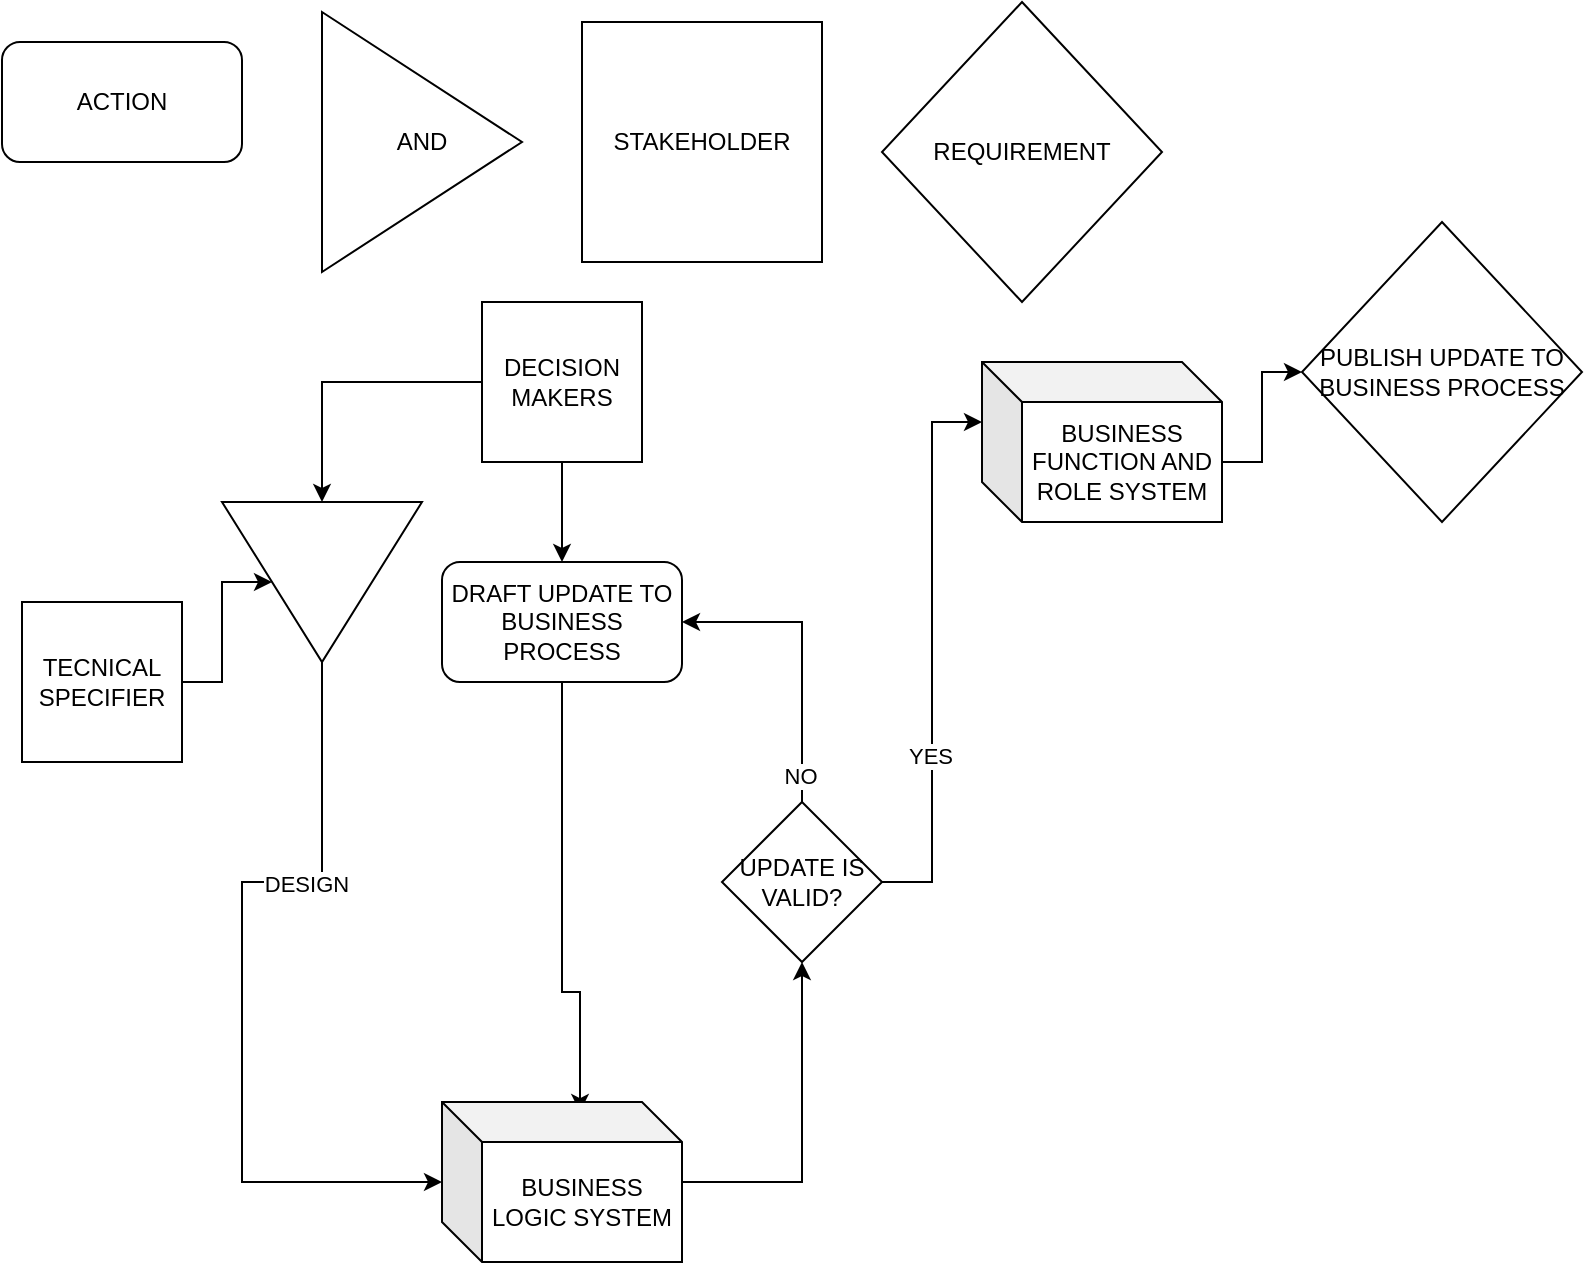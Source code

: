 <mxfile version="26.0.13">
  <diagram name="Page-1" id="eoYILXtiDryGhFgSP40y">
    <mxGraphModel dx="753" dy="747" grid="1" gridSize="10" guides="1" tooltips="1" connect="1" arrows="1" fold="1" page="1" pageScale="1" pageWidth="850" pageHeight="1100" math="0" shadow="0">
      <root>
        <mxCell id="0" />
        <mxCell id="1" parent="0" />
        <mxCell id="UF1oXurXcwA-S5_GXWtf-2" value="PUBLISH UPDATE TO BUSINESS PROCESS" style="rhombus;whiteSpace=wrap;html=1;" parent="1" vertex="1">
          <mxGeometry x="680" y="120" width="140" height="150" as="geometry" />
        </mxCell>
        <mxCell id="UF1oXurXcwA-S5_GXWtf-13" style="edgeStyle=orthogonalEdgeStyle;rounded=0;orthogonalLoop=1;jettySize=auto;html=1;entryX=0;entryY=0.5;entryDx=0;entryDy=0;exitX=0;exitY=0;exitDx=120;exitDy=50;exitPerimeter=0;" parent="1" source="2-WqegVorzTmvErHff-t-20" target="UF1oXurXcwA-S5_GXWtf-2" edge="1">
          <mxGeometry relative="1" as="geometry">
            <mxPoint x="530" y="310" as="sourcePoint" />
          </mxGeometry>
        </mxCell>
        <mxCell id="UF1oXurXcwA-S5_GXWtf-17" style="edgeStyle=orthogonalEdgeStyle;rounded=0;orthogonalLoop=1;jettySize=auto;html=1;entryX=0.5;entryY=0;entryDx=0;entryDy=0;" parent="1" source="UF1oXurXcwA-S5_GXWtf-14" target="UF1oXurXcwA-S5_GXWtf-16" edge="1">
          <mxGeometry relative="1" as="geometry" />
        </mxCell>
        <mxCell id="2-WqegVorzTmvErHff-t-7" style="edgeStyle=orthogonalEdgeStyle;rounded=0;orthogonalLoop=1;jettySize=auto;html=1;entryX=0;entryY=0.5;entryDx=0;entryDy=0;" edge="1" parent="1" source="UF1oXurXcwA-S5_GXWtf-14" target="2-WqegVorzTmvErHff-t-8">
          <mxGeometry relative="1" as="geometry">
            <mxPoint x="210" y="280" as="targetPoint" />
          </mxGeometry>
        </mxCell>
        <mxCell id="UF1oXurXcwA-S5_GXWtf-14" value="DECISION MAKERS" style="whiteSpace=wrap;html=1;aspect=fixed;" parent="1" vertex="1">
          <mxGeometry x="270" y="160" width="80" height="80" as="geometry" />
        </mxCell>
        <mxCell id="UF1oXurXcwA-S5_GXWtf-20" style="edgeStyle=orthogonalEdgeStyle;rounded=0;orthogonalLoop=1;jettySize=auto;html=1;entryX=0.575;entryY=0.063;entryDx=0;entryDy=0;entryPerimeter=0;" parent="1" source="UF1oXurXcwA-S5_GXWtf-16" target="2-WqegVorzTmvErHff-t-17" edge="1">
          <mxGeometry relative="1" as="geometry">
            <mxPoint x="310" y="410" as="targetPoint" />
            <Array as="points">
              <mxPoint x="310" y="505" />
              <mxPoint x="319" y="505" />
            </Array>
          </mxGeometry>
        </mxCell>
        <mxCell id="UF1oXurXcwA-S5_GXWtf-16" value="DRAFT UPDATE TO BUSINESS PROCESS" style="rounded=1;whiteSpace=wrap;html=1;" parent="1" vertex="1">
          <mxGeometry x="250" y="290" width="120" height="60" as="geometry" />
        </mxCell>
        <mxCell id="UF1oXurXcwA-S5_GXWtf-24" style="edgeStyle=orthogonalEdgeStyle;rounded=0;orthogonalLoop=1;jettySize=auto;html=1;entryX=1;entryY=0.5;entryDx=0;entryDy=0;exitX=0.563;exitY=0.1;exitDx=0;exitDy=0;exitPerimeter=0;" parent="1" source="UF1oXurXcwA-S5_GXWtf-25" target="UF1oXurXcwA-S5_GXWtf-16" edge="1">
          <mxGeometry relative="1" as="geometry">
            <mxPoint x="420" y="530" as="sourcePoint" />
            <Array as="points">
              <mxPoint x="430" y="418" />
              <mxPoint x="430" y="320" />
            </Array>
          </mxGeometry>
        </mxCell>
        <mxCell id="UF1oXurXcwA-S5_GXWtf-27" value="NO" style="edgeLabel;html=1;align=center;verticalAlign=middle;resizable=0;points=[];" parent="UF1oXurXcwA-S5_GXWtf-24" vertex="1" connectable="0">
          <mxGeometry x="-0.678" y="1" relative="1" as="geometry">
            <mxPoint as="offset" />
          </mxGeometry>
        </mxCell>
        <mxCell id="UF1oXurXcwA-S5_GXWtf-26" style="edgeStyle=orthogonalEdgeStyle;rounded=0;orthogonalLoop=1;jettySize=auto;html=1;entryX=0;entryY=0;entryDx=0;entryDy=30;exitX=1;exitY=0.5;exitDx=0;exitDy=0;entryPerimeter=0;" parent="1" source="UF1oXurXcwA-S5_GXWtf-25" target="2-WqegVorzTmvErHff-t-20" edge="1">
          <mxGeometry relative="1" as="geometry">
            <mxPoint x="490" y="350" as="targetPoint" />
          </mxGeometry>
        </mxCell>
        <mxCell id="UF1oXurXcwA-S5_GXWtf-28" value="YES" style="edgeLabel;html=1;align=center;verticalAlign=middle;resizable=0;points=[];" parent="UF1oXurXcwA-S5_GXWtf-26" vertex="1" connectable="0">
          <mxGeometry x="-0.373" y="1" relative="1" as="geometry">
            <mxPoint as="offset" />
          </mxGeometry>
        </mxCell>
        <mxCell id="UF1oXurXcwA-S5_GXWtf-25" value="UPDATE IS VALID?" style="rhombus;whiteSpace=wrap;html=1;" parent="1" vertex="1">
          <mxGeometry x="390" y="410" width="80" height="80" as="geometry" />
        </mxCell>
        <mxCell id="2-WqegVorzTmvErHff-t-2" style="edgeStyle=orthogonalEdgeStyle;rounded=0;orthogonalLoop=1;jettySize=auto;html=1;entryX=0.5;entryY=1;entryDx=0;entryDy=0;" edge="1" parent="1" source="2-WqegVorzTmvErHff-t-1" target="2-WqegVorzTmvErHff-t-8">
          <mxGeometry relative="1" as="geometry" />
        </mxCell>
        <mxCell id="2-WqegVorzTmvErHff-t-1" value="TECNICAL SPECIFIER" style="whiteSpace=wrap;html=1;aspect=fixed;" vertex="1" parent="1">
          <mxGeometry x="40" y="310" width="80" height="80" as="geometry" />
        </mxCell>
        <mxCell id="2-WqegVorzTmvErHff-t-11" style="edgeStyle=orthogonalEdgeStyle;rounded=0;orthogonalLoop=1;jettySize=auto;html=1;" edge="1" parent="1" source="2-WqegVorzTmvErHff-t-8" target="2-WqegVorzTmvErHff-t-17">
          <mxGeometry relative="1" as="geometry">
            <mxPoint x="270" y="450" as="targetPoint" />
            <Array as="points">
              <mxPoint x="190" y="450" />
              <mxPoint x="150" y="450" />
            </Array>
          </mxGeometry>
        </mxCell>
        <mxCell id="2-WqegVorzTmvErHff-t-19" value="DESIGN" style="edgeLabel;html=1;align=center;verticalAlign=middle;resizable=0;points=[];" vertex="1" connectable="0" parent="2-WqegVorzTmvErHff-t-11">
          <mxGeometry x="-0.41" y="1" relative="1" as="geometry">
            <mxPoint as="offset" />
          </mxGeometry>
        </mxCell>
        <mxCell id="2-WqegVorzTmvErHff-t-8" value="" style="triangle;whiteSpace=wrap;html=1;rotation=90;" vertex="1" parent="1">
          <mxGeometry x="150" y="250" width="80" height="100" as="geometry" />
        </mxCell>
        <mxCell id="2-WqegVorzTmvErHff-t-12" value="ACTION" style="rounded=1;whiteSpace=wrap;html=1;" vertex="1" parent="1">
          <mxGeometry x="30" y="30" width="120" height="60" as="geometry" />
        </mxCell>
        <mxCell id="2-WqegVorzTmvErHff-t-13" value="AND" style="triangle;whiteSpace=wrap;html=1;rotation=0;" vertex="1" parent="1">
          <mxGeometry x="190" y="15" width="100" height="130" as="geometry" />
        </mxCell>
        <mxCell id="2-WqegVorzTmvErHff-t-14" value="STAKEHOLDER" style="whiteSpace=wrap;html=1;aspect=fixed;" vertex="1" parent="1">
          <mxGeometry x="320" y="20" width="120" height="120" as="geometry" />
        </mxCell>
        <mxCell id="2-WqegVorzTmvErHff-t-16" value="REQUIREMENT" style="rhombus;whiteSpace=wrap;html=1;" vertex="1" parent="1">
          <mxGeometry x="470" y="10" width="140" height="150" as="geometry" />
        </mxCell>
        <mxCell id="2-WqegVorzTmvErHff-t-18" style="edgeStyle=orthogonalEdgeStyle;rounded=0;orthogonalLoop=1;jettySize=auto;html=1;" edge="1" parent="1" source="2-WqegVorzTmvErHff-t-17" target="UF1oXurXcwA-S5_GXWtf-25">
          <mxGeometry relative="1" as="geometry">
            <mxPoint x="310" y="520" as="targetPoint" />
          </mxGeometry>
        </mxCell>
        <mxCell id="2-WqegVorzTmvErHff-t-17" value="BUSINESS LOGIC SYSTEM" style="shape=cube;whiteSpace=wrap;html=1;boundedLbl=1;backgroundOutline=1;darkOpacity=0.05;darkOpacity2=0.1;" vertex="1" parent="1">
          <mxGeometry x="250" y="560" width="120" height="80" as="geometry" />
        </mxCell>
        <mxCell id="2-WqegVorzTmvErHff-t-20" value="BUSINESS FUNCTION AND ROLE SYSTEM" style="shape=cube;whiteSpace=wrap;html=1;boundedLbl=1;backgroundOutline=1;darkOpacity=0.05;darkOpacity2=0.1;" vertex="1" parent="1">
          <mxGeometry x="520" y="190" width="120" height="80" as="geometry" />
        </mxCell>
      </root>
    </mxGraphModel>
  </diagram>
</mxfile>
